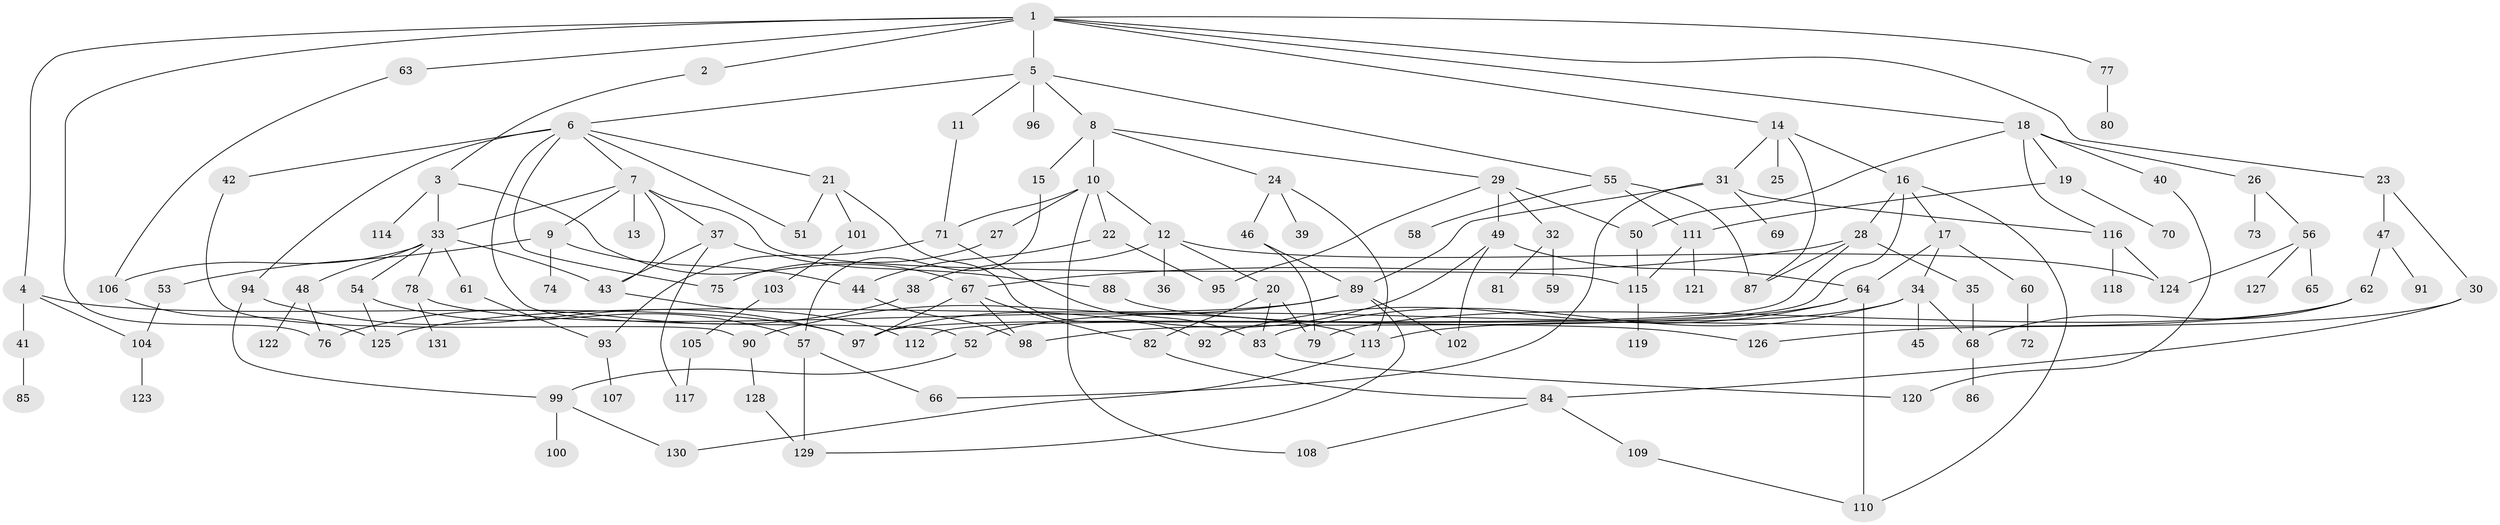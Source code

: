 // coarse degree distribution, {9: 0.011111111111111112, 2: 0.2777777777777778, 7: 0.044444444444444446, 4: 0.17777777777777778, 5: 0.08888888888888889, 8: 0.03333333333333333, 6: 0.044444444444444446, 1: 0.2, 3: 0.12222222222222222}
// Generated by graph-tools (version 1.1) at 2025/51/02/27/25 19:51:39]
// undirected, 131 vertices, 190 edges
graph export_dot {
graph [start="1"]
  node [color=gray90,style=filled];
  1;
  2;
  3;
  4;
  5;
  6;
  7;
  8;
  9;
  10;
  11;
  12;
  13;
  14;
  15;
  16;
  17;
  18;
  19;
  20;
  21;
  22;
  23;
  24;
  25;
  26;
  27;
  28;
  29;
  30;
  31;
  32;
  33;
  34;
  35;
  36;
  37;
  38;
  39;
  40;
  41;
  42;
  43;
  44;
  45;
  46;
  47;
  48;
  49;
  50;
  51;
  52;
  53;
  54;
  55;
  56;
  57;
  58;
  59;
  60;
  61;
  62;
  63;
  64;
  65;
  66;
  67;
  68;
  69;
  70;
  71;
  72;
  73;
  74;
  75;
  76;
  77;
  78;
  79;
  80;
  81;
  82;
  83;
  84;
  85;
  86;
  87;
  88;
  89;
  90;
  91;
  92;
  93;
  94;
  95;
  96;
  97;
  98;
  99;
  100;
  101;
  102;
  103;
  104;
  105;
  106;
  107;
  108;
  109;
  110;
  111;
  112;
  113;
  114;
  115;
  116;
  117;
  118;
  119;
  120;
  121;
  122;
  123;
  124;
  125;
  126;
  127;
  128;
  129;
  130;
  131;
  1 -- 2;
  1 -- 4;
  1 -- 5;
  1 -- 14;
  1 -- 18;
  1 -- 23;
  1 -- 63;
  1 -- 76;
  1 -- 77;
  2 -- 3;
  3 -- 33;
  3 -- 67;
  3 -- 114;
  4 -- 41;
  4 -- 104;
  4 -- 97;
  5 -- 6;
  5 -- 8;
  5 -- 11;
  5 -- 55;
  5 -- 96;
  6 -- 7;
  6 -- 21;
  6 -- 42;
  6 -- 75;
  6 -- 94;
  6 -- 51;
  6 -- 52;
  7 -- 9;
  7 -- 13;
  7 -- 37;
  7 -- 43;
  7 -- 115;
  7 -- 33;
  8 -- 10;
  8 -- 15;
  8 -- 24;
  8 -- 29;
  9 -- 53;
  9 -- 74;
  9 -- 44;
  10 -- 12;
  10 -- 22;
  10 -- 27;
  10 -- 71;
  10 -- 108;
  11 -- 71;
  12 -- 20;
  12 -- 36;
  12 -- 38;
  12 -- 124;
  14 -- 16;
  14 -- 25;
  14 -- 31;
  14 -- 87;
  15 -- 57;
  16 -- 17;
  16 -- 28;
  16 -- 110;
  16 -- 112;
  17 -- 34;
  17 -- 60;
  17 -- 64;
  18 -- 19;
  18 -- 26;
  18 -- 40;
  18 -- 50;
  18 -- 116;
  19 -- 70;
  19 -- 111;
  20 -- 79;
  20 -- 83;
  20 -- 82;
  21 -- 51;
  21 -- 101;
  21 -- 92;
  22 -- 44;
  22 -- 95;
  23 -- 30;
  23 -- 47;
  24 -- 39;
  24 -- 46;
  24 -- 113;
  26 -- 56;
  26 -- 73;
  27 -- 75;
  28 -- 35;
  28 -- 97;
  28 -- 67;
  28 -- 87;
  29 -- 32;
  29 -- 49;
  29 -- 95;
  29 -- 50;
  30 -- 84;
  30 -- 126;
  31 -- 66;
  31 -- 69;
  31 -- 89;
  31 -- 116;
  32 -- 59;
  32 -- 81;
  33 -- 48;
  33 -- 54;
  33 -- 61;
  33 -- 78;
  33 -- 43;
  33 -- 106;
  34 -- 45;
  34 -- 52;
  34 -- 68;
  34 -- 83;
  35 -- 68;
  37 -- 88;
  37 -- 117;
  37 -- 43;
  38 -- 76;
  40 -- 120;
  41 -- 85;
  42 -- 90;
  43 -- 112;
  44 -- 98;
  46 -- 79;
  46 -- 89;
  47 -- 62;
  47 -- 91;
  48 -- 122;
  48 -- 76;
  49 -- 64;
  49 -- 102;
  49 -- 97;
  50 -- 115;
  52 -- 99;
  53 -- 104;
  54 -- 57;
  54 -- 125;
  55 -- 58;
  55 -- 111;
  55 -- 87;
  56 -- 65;
  56 -- 124;
  56 -- 127;
  57 -- 129;
  57 -- 66;
  60 -- 72;
  61 -- 93;
  62 -- 79;
  62 -- 113;
  62 -- 68;
  63 -- 106;
  64 -- 92;
  64 -- 110;
  64 -- 98;
  67 -- 82;
  67 -- 97;
  67 -- 98;
  68 -- 86;
  71 -- 83;
  71 -- 93;
  77 -- 80;
  78 -- 113;
  78 -- 131;
  82 -- 84;
  83 -- 120;
  84 -- 108;
  84 -- 109;
  88 -- 126;
  89 -- 90;
  89 -- 129;
  89 -- 102;
  89 -- 125;
  90 -- 128;
  93 -- 107;
  94 -- 99;
  94 -- 97;
  99 -- 100;
  99 -- 130;
  101 -- 103;
  103 -- 105;
  104 -- 123;
  105 -- 117;
  106 -- 125;
  109 -- 110;
  111 -- 121;
  111 -- 115;
  113 -- 130;
  115 -- 119;
  116 -- 118;
  116 -- 124;
  128 -- 129;
}
